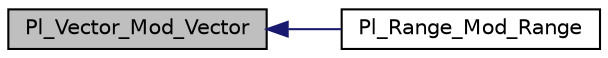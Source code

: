 digraph "Pl_Vector_Mod_Vector"
{
  edge [fontname="Helvetica",fontsize="10",labelfontname="Helvetica",labelfontsize="10"];
  node [fontname="Helvetica",fontsize="10",shape=record];
  rankdir="LR";
  Node1 [label="Pl_Vector_Mod_Vector",height=0.2,width=0.4,color="black", fillcolor="grey75", style="filled", fontcolor="black"];
  Node1 -> Node2 [dir="back",color="midnightblue",fontsize="10",style="solid",fontname="Helvetica"];
  Node2 [label="Pl_Range_Mod_Range",height=0.2,width=0.4,color="black", fillcolor="white", style="filled",URL="$fd__range_8h.html#a5045e3605f1d90fb4fe910cb79b96e40"];
}
